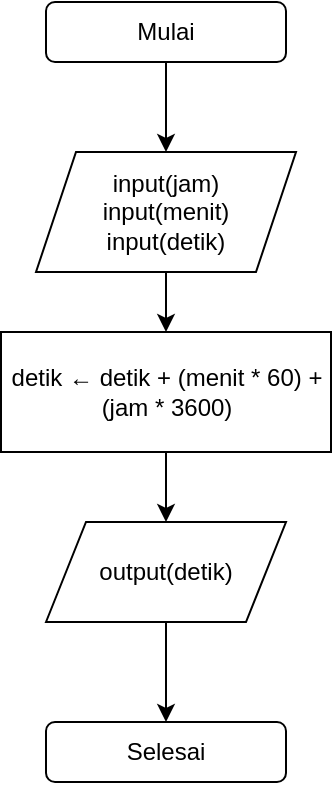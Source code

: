 <mxfile version="26.2.15">
  <diagram name="Page-1" id="L4evzf-JPZJZzs6SzZr9">
    <mxGraphModel dx="786" dy="524" grid="1" gridSize="10" guides="1" tooltips="1" connect="1" arrows="1" fold="1" page="1" pageScale="1" pageWidth="850" pageHeight="1100" math="0" shadow="0">
      <root>
        <mxCell id="0" />
        <mxCell id="1" parent="0" />
        <mxCell id="xRnaM7Id4g7LJpRAsOeI-7" style="edgeStyle=orthogonalEdgeStyle;rounded=0;orthogonalLoop=1;jettySize=auto;html=1;entryX=0.5;entryY=0;entryDx=0;entryDy=0;" parent="1" source="xRnaM7Id4g7LJpRAsOeI-1" target="xRnaM7Id4g7LJpRAsOeI-2" edge="1">
          <mxGeometry relative="1" as="geometry" />
        </mxCell>
        <mxCell id="xRnaM7Id4g7LJpRAsOeI-1" value="Mulai" style="rounded=1;whiteSpace=wrap;html=1;" parent="1" vertex="1">
          <mxGeometry x="348" y="80" width="120" height="30" as="geometry" />
        </mxCell>
        <mxCell id="xRnaM7Id4g7LJpRAsOeI-8" style="edgeStyle=orthogonalEdgeStyle;rounded=0;orthogonalLoop=1;jettySize=auto;html=1;entryX=0.5;entryY=0;entryDx=0;entryDy=0;" parent="1" source="xRnaM7Id4g7LJpRAsOeI-2" target="xRnaM7Id4g7LJpRAsOeI-3" edge="1">
          <mxGeometry relative="1" as="geometry" />
        </mxCell>
        <mxCell id="xRnaM7Id4g7LJpRAsOeI-2" value="input(jam)&lt;div&gt;input(menit)&lt;/div&gt;&lt;div&gt;input(detik)&lt;/div&gt;" style="shape=parallelogram;perimeter=parallelogramPerimeter;whiteSpace=wrap;html=1;fixedSize=1;" parent="1" vertex="1">
          <mxGeometry x="343" y="155" width="130" height="60" as="geometry" />
        </mxCell>
        <mxCell id="xRnaM7Id4g7LJpRAsOeI-9" style="edgeStyle=orthogonalEdgeStyle;rounded=0;orthogonalLoop=1;jettySize=auto;html=1;entryX=0.5;entryY=0;entryDx=0;entryDy=0;" parent="1" source="xRnaM7Id4g7LJpRAsOeI-3" target="xRnaM7Id4g7LJpRAsOeI-5" edge="1">
          <mxGeometry relative="1" as="geometry" />
        </mxCell>
        <mxCell id="xRnaM7Id4g7LJpRAsOeI-3" value="detik ← detik + (menit * 60) + (jam * 3600)" style="rounded=0;whiteSpace=wrap;html=1;" parent="1" vertex="1">
          <mxGeometry x="325.5" y="245" width="165" height="60" as="geometry" />
        </mxCell>
        <mxCell id="xRnaM7Id4g7LJpRAsOeI-10" style="edgeStyle=orthogonalEdgeStyle;rounded=0;orthogonalLoop=1;jettySize=auto;html=1;entryX=0.5;entryY=0;entryDx=0;entryDy=0;" parent="1" source="xRnaM7Id4g7LJpRAsOeI-5" target="xRnaM7Id4g7LJpRAsOeI-6" edge="1">
          <mxGeometry relative="1" as="geometry" />
        </mxCell>
        <mxCell id="xRnaM7Id4g7LJpRAsOeI-5" value="output(detik)" style="shape=parallelogram;perimeter=parallelogramPerimeter;whiteSpace=wrap;html=1;fixedSize=1;" parent="1" vertex="1">
          <mxGeometry x="348" y="340" width="120" height="50" as="geometry" />
        </mxCell>
        <mxCell id="xRnaM7Id4g7LJpRAsOeI-6" value="Selesai" style="rounded=1;whiteSpace=wrap;html=1;" parent="1" vertex="1">
          <mxGeometry x="348" y="440" width="120" height="30" as="geometry" />
        </mxCell>
      </root>
    </mxGraphModel>
  </diagram>
</mxfile>
